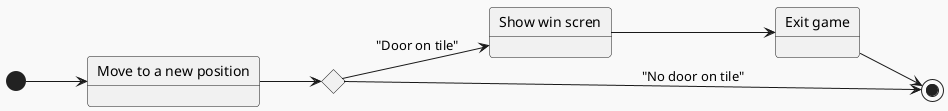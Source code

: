 @startuml
!theme mars

left to right direction

state "Move to a new position" as up
state "Show win scren" as sc
state "Exit game" as eg
state c <<choice>>

[*] --> up
up --> c
c-->sc: "Door on tile"
c-->[*]: "No door on tile"
sc --> eg
eg --> [*]

@enduml
